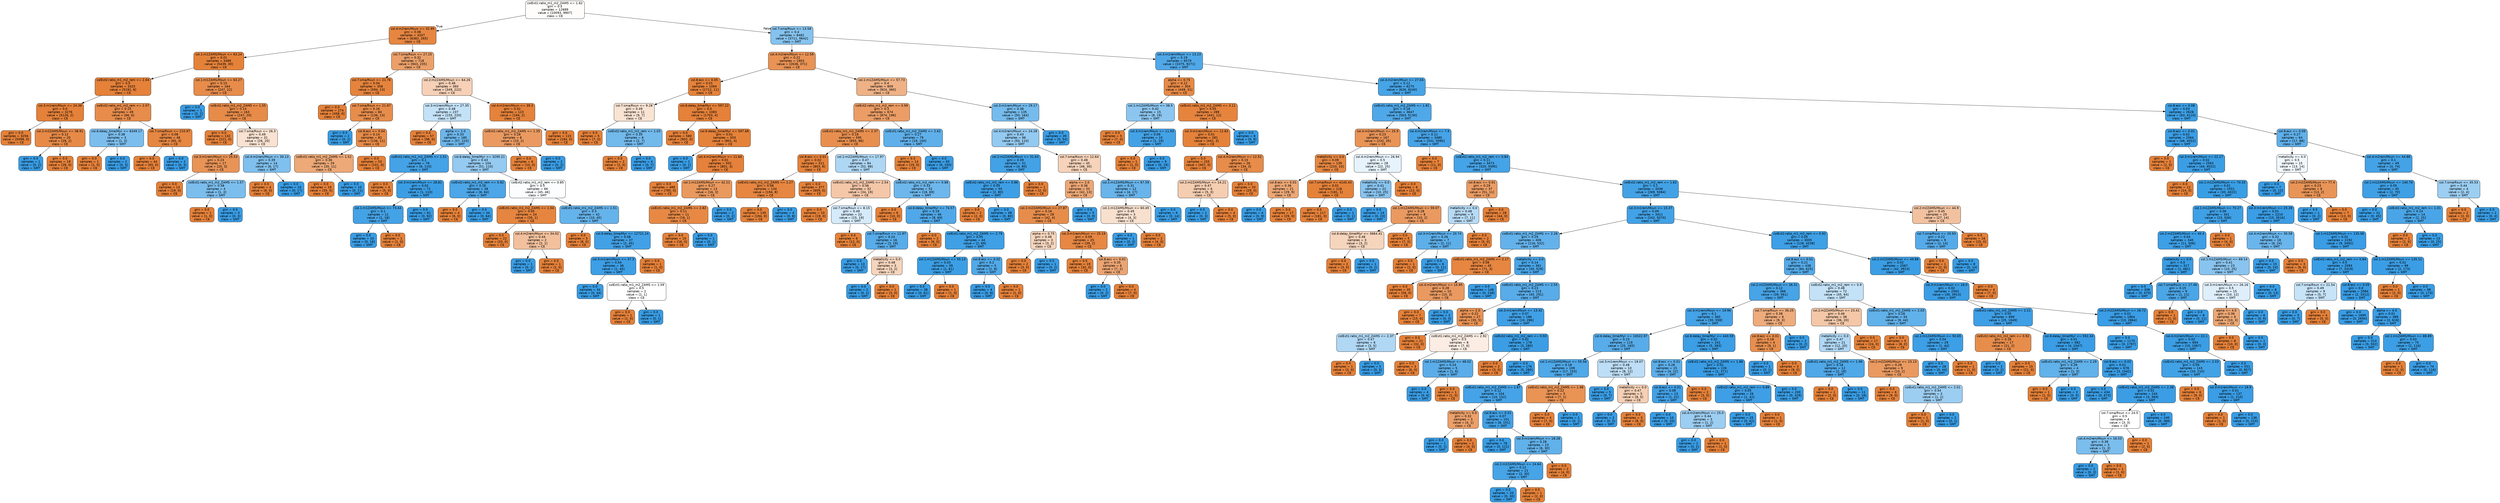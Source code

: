 digraph Tree {
node [shape=box, style="filled, rounded", color="black", fontname="helvetica"] ;
edge [fontname="helvetica"] ;
0 [label="colExt1:ratio_m1_m2_ZAMS <= 1.62\ngini = 0.5\nsamples = 12689\nvalue = [10093, 9907]\nclass = CE", fillcolor="#fffdfb"] ;
1 [label="col.4:m2rem/Msun <= 32.95\ngini = 0.08\nsamples = 4207\nvalue = [6382, 265]\nclass = CE", fillcolor="#e68641"] ;
0 -> 1 [labeldistance=2.5, labelangle=45, headlabel="True"] ;
2 [label="col.1:m1ZAMS/Msun <= 63.24\ngini = 0.01\nsamples = 3489\nvalue = [5439, 30]\nclass = CE", fillcolor="#e5823a"] ;
1 -> 2 ;
3 [label="colExt2:ratio_m1_m2_rem <= 2.04\ngini = 0.0\nsamples = 3325\nvalue = [5192, 8]\nclass = CE", fillcolor="#e58139"] ;
2 -> 3 ;
4 [label="col.3:m1rem/Msun <= 24.36\ngini = 0.0\nsamples = 3276\nvalue = [5126, 2]\nclass = CE", fillcolor="#e58139"] ;
3 -> 4 ;
5 [label="gini = 0.0\nsamples = 3256\nvalue = [5098, 0]\nclass = CE", fillcolor="#e58139"] ;
4 -> 5 ;
6 [label="col.2:m2ZAMS/Msun <= 38.91\ngini = 0.12\nsamples = 20\nvalue = [28, 2]\nclass = CE", fillcolor="#e78a47"] ;
4 -> 6 ;
7 [label="gini = 0.0\nsamples = 1\nvalue = [0, 2]\nclass = SMT", fillcolor="#399de5"] ;
6 -> 7 ;
8 [label="gini = 0.0\nsamples = 19\nvalue = [28, 0]\nclass = CE", fillcolor="#e58139"] ;
6 -> 8 ;
9 [label="colExt2:ratio_m1_m2_rem <= 2.07\ngini = 0.15\nsamples = 49\nvalue = [66, 6]\nclass = CE", fillcolor="#e78c4b"] ;
3 -> 9 ;
10 [label="col.6:delay_time/Myr <= 6349.17\ngini = 0.38\nsamples = 3\nvalue = [1, 3]\nclass = SMT", fillcolor="#7bbeee"] ;
9 -> 10 ;
11 [label="gini = 0.0\nsamples = 1\nvalue = [1, 0]\nclass = CE", fillcolor="#e58139"] ;
10 -> 11 ;
12 [label="gini = 0.0\nsamples = 2\nvalue = [0, 3]\nclass = SMT", fillcolor="#399de5"] ;
10 -> 12 ;
13 [label="col.7:sma/Rsun <= 210.97\ngini = 0.08\nsamples = 46\nvalue = [65, 3]\nclass = CE", fillcolor="#e68742"] ;
9 -> 13 ;
14 [label="gini = 0.0\nsamples = 44\nvalue = [65, 0]\nclass = CE", fillcolor="#e58139"] ;
13 -> 14 ;
15 [label="gini = 0.0\nsamples = 2\nvalue = [0, 3]\nclass = SMT", fillcolor="#399de5"] ;
13 -> 15 ;
16 [label="col.1:m1ZAMS/Msun <= 63.27\ngini = 0.15\nsamples = 164\nvalue = [247, 22]\nclass = CE", fillcolor="#e78c4b"] ;
2 -> 16 ;
17 [label="gini = 0.0\nsamples = 1\nvalue = [0, 2]\nclass = SMT", fillcolor="#399de5"] ;
16 -> 17 ;
18 [label="colExt1:ratio_m1_m2_ZAMS <= 1.55\ngini = 0.14\nsamples = 163\nvalue = [247, 20]\nclass = CE", fillcolor="#e78b49"] ;
16 -> 18 ;
19 [label="gini = 0.0\nsamples = 132\nvalue = [221, 0]\nclass = CE", fillcolor="#e58139"] ;
18 -> 19 ;
20 [label="col.7:sma/Rsun <= 26.3\ngini = 0.49\nsamples = 31\nvalue = [26, 20]\nclass = CE", fillcolor="#f9e2d1"] ;
18 -> 20 ;
21 [label="col.3:m1rem/Msun <= 25.53\ngini = 0.23\nsamples = 17\nvalue = [20, 3]\nclass = CE", fillcolor="#e99457"] ;
20 -> 21 ;
22 [label="gini = 0.0\nsamples = 13\nvalue = [19, 0]\nclass = CE", fillcolor="#e58139"] ;
21 -> 22 ;
23 [label="colExt1:ratio_m1_m2_ZAMS <= 1.57\ngini = 0.38\nsamples = 4\nvalue = [1, 3]\nclass = SMT", fillcolor="#7bbeee"] ;
21 -> 23 ;
24 [label="gini = 0.0\nsamples = 1\nvalue = [1, 0]\nclass = CE", fillcolor="#e58139"] ;
23 -> 24 ;
25 [label="gini = 0.0\nsamples = 3\nvalue = [0, 3]\nclass = SMT", fillcolor="#399de5"] ;
23 -> 25 ;
26 [label="col.4:m2rem/Msun <= 30.13\ngini = 0.39\nsamples = 14\nvalue = [6, 17]\nclass = SMT", fillcolor="#7fc0ee"] ;
20 -> 26 ;
27 [label="gini = 0.0\nsamples = 4\nvalue = [6, 0]\nclass = CE", fillcolor="#e58139"] ;
26 -> 27 ;
28 [label="gini = 0.0\nsamples = 10\nvalue = [0, 17]\nclass = SMT", fillcolor="#399de5"] ;
26 -> 28 ;
29 [label="col.7:sma/Rsun <= 27.25\ngini = 0.32\nsamples = 718\nvalue = [943, 235]\nclass = CE", fillcolor="#eba06a"] ;
1 -> 29 ;
30 [label="col.7:sma/Rsun <= 21.76\ngini = 0.04\nsamples = 358\nvalue = [594, 13]\nclass = CE", fillcolor="#e6843d"] ;
29 -> 30 ;
31 [label="gini = 0.0\nsamples = 274\nvalue = [458, 0]\nclass = CE", fillcolor="#e58139"] ;
30 -> 31 ;
32 [label="col.7:sma/Rsun <= 21.87\ngini = 0.16\nsamples = 84\nvalue = [136, 13]\nclass = CE", fillcolor="#e78d4c"] ;
30 -> 32 ;
33 [label="gini = 0.0\nsamples = 2\nvalue = [0, 2]\nclass = SMT", fillcolor="#399de5"] ;
32 -> 33 ;
34 [label="col.8:ecc <= 0.04\ngini = 0.14\nsamples = 82\nvalue = [136, 11]\nclass = CE", fillcolor="#e78b49"] ;
32 -> 34 ;
35 [label="colExt1:ratio_m1_m2_ZAMS <= 1.52\ngini = 0.36\nsamples = 29\nvalue = [35, 11]\nclass = CE", fillcolor="#eda977"] ;
34 -> 35 ;
36 [label="gini = 0.0\nsamples = 19\nvalue = [35, 0]\nclass = CE", fillcolor="#e58139"] ;
35 -> 36 ;
37 [label="gini = 0.0\nsamples = 10\nvalue = [0, 11]\nclass = SMT", fillcolor="#399de5"] ;
35 -> 37 ;
38 [label="gini = 0.0\nsamples = 53\nvalue = [101, 0]\nclass = CE", fillcolor="#e58139"] ;
34 -> 38 ;
39 [label="col.2:m2ZAMS/Msun <= 64.26\ngini = 0.48\nsamples = 360\nvalue = [349, 222]\nclass = CE", fillcolor="#f6d1b7"] ;
29 -> 39 ;
40 [label="col.3:m1rem/Msun <= 27.35\ngini = 0.48\nsamples = 237\nvalue = [155, 220]\nclass = SMT", fillcolor="#c4e2f7"] ;
39 -> 40 ;
41 [label="gini = 0.0\nsamples = 57\nvalue = [98, 0]\nclass = CE", fillcolor="#e58139"] ;
40 -> 41 ;
42 [label="alpha <= 2.0\ngini = 0.33\nsamples = 180\nvalue = [57, 220]\nclass = SMT", fillcolor="#6cb6ec"] ;
40 -> 42 ;
43 [label="colExt1:ratio_m1_m2_ZAMS <= 1.51\ngini = 0.1\nsamples = 76\nvalue = [6, 110]\nclass = SMT", fillcolor="#44a2e6"] ;
42 -> 43 ;
44 [label="gini = 0.0\nsamples = 4\nvalue = [5, 0]\nclass = CE", fillcolor="#e58139"] ;
43 -> 44 ;
45 [label="col.3:m1rem/Msun <= 28.81\ngini = 0.02\nsamples = 72\nvalue = [1, 110]\nclass = SMT", fillcolor="#3b9ee5"] ;
43 -> 45 ;
46 [label="col.1:m1ZAMS/Msun <= 73.44\ngini = 0.1\nsamples = 11\nvalue = [1, 18]\nclass = SMT", fillcolor="#44a2e6"] ;
45 -> 46 ;
47 [label="gini = 0.0\nsamples = 10\nvalue = [0, 18]\nclass = SMT", fillcolor="#399de5"] ;
46 -> 47 ;
48 [label="gini = 0.0\nsamples = 1\nvalue = [1, 0]\nclass = CE", fillcolor="#e58139"] ;
46 -> 48 ;
49 [label="gini = 0.0\nsamples = 61\nvalue = [0, 92]\nclass = SMT", fillcolor="#399de5"] ;
45 -> 49 ;
50 [label="col.6:delay_time/Myr <= 3295.21\ngini = 0.43\nsamples = 104\nvalue = [51, 110]\nclass = SMT", fillcolor="#95caf1"] ;
42 -> 50 ;
51 [label="colExt2:ratio_m1_m2_rem <= 0.82\ngini = 0.16\nsamples = 38\nvalue = [6, 64]\nclass = SMT", fillcolor="#4ca6e7"] ;
50 -> 51 ;
52 [label="gini = 0.0\nsamples = 4\nvalue = [6, 0]\nclass = CE", fillcolor="#e58139"] ;
51 -> 52 ;
53 [label="gini = 0.0\nsamples = 34\nvalue = [0, 64]\nclass = SMT", fillcolor="#399de5"] ;
51 -> 53 ;
54 [label="colExt2:ratio_m1_m2_rem <= 0.85\ngini = 0.5\nsamples = 66\nvalue = [45, 46]\nclass = SMT", fillcolor="#fbfdfe"] ;
50 -> 54 ;
55 [label="colExt1:ratio_m1_m2_ZAMS <= 1.54\ngini = 0.05\nsamples = 24\nvalue = [35, 1]\nclass = CE", fillcolor="#e6853f"] ;
54 -> 55 ;
56 [label="gini = 0.0\nsamples = 22\nvalue = [33, 0]\nclass = CE", fillcolor="#e58139"] ;
55 -> 56 ;
57 [label="col.4:m2rem/Msun <= 34.02\ngini = 0.44\nsamples = 2\nvalue = [2, 1]\nclass = CE", fillcolor="#f2c09c"] ;
55 -> 57 ;
58 [label="gini = 0.0\nsamples = 1\nvalue = [0, 1]\nclass = SMT", fillcolor="#399de5"] ;
57 -> 58 ;
59 [label="gini = 0.0\nsamples = 1\nvalue = [2, 0]\nclass = CE", fillcolor="#e58139"] ;
57 -> 59 ;
60 [label="colExt1:ratio_m1_m2_ZAMS <= 1.51\ngini = 0.3\nsamples = 42\nvalue = [10, 45]\nclass = SMT", fillcolor="#65b3eb"] ;
54 -> 60 ;
61 [label="gini = 0.0\nsamples = 5\nvalue = [8, 0]\nclass = CE", fillcolor="#e58139"] ;
60 -> 61 ;
62 [label="col.6:delay_time/Myr <= 12721.24\ngini = 0.08\nsamples = 37\nvalue = [2, 45]\nclass = SMT", fillcolor="#42a1e6"] ;
60 -> 62 ;
63 [label="col.3:m1rem/Msun <= 37.3\ngini = 0.04\nsamples = 36\nvalue = [1, 45]\nclass = SMT", fillcolor="#3d9fe6"] ;
62 -> 63 ;
64 [label="gini = 0.0\nsamples = 34\nvalue = [0, 44]\nclass = SMT", fillcolor="#399de5"] ;
63 -> 64 ;
65 [label="colExt1:ratio_m1_m2_ZAMS <= 1.59\ngini = 0.5\nsamples = 2\nvalue = [1, 1]\nclass = CE", fillcolor="#ffffff"] ;
63 -> 65 ;
66 [label="gini = 0.0\nsamples = 1\nvalue = [1, 0]\nclass = CE", fillcolor="#e58139"] ;
65 -> 66 ;
67 [label="gini = 0.0\nsamples = 1\nvalue = [0, 1]\nclass = SMT", fillcolor="#399de5"] ;
65 -> 67 ;
68 [label="gini = 0.0\nsamples = 1\nvalue = [1, 0]\nclass = CE", fillcolor="#e58139"] ;
62 -> 68 ;
69 [label="col.4:m2rem/Msun <= 39.3\ngini = 0.02\nsamples = 123\nvalue = [194, 2]\nclass = CE", fillcolor="#e5823b"] ;
39 -> 69 ;
70 [label="colExt1:ratio_m1_m2_ZAMS <= 1.35\ngini = 0.28\nsamples = 8\nvalue = [10, 2]\nclass = CE", fillcolor="#ea9a61"] ;
69 -> 70 ;
71 [label="gini = 0.0\nsamples = 6\nvalue = [10, 0]\nclass = CE", fillcolor="#e58139"] ;
70 -> 71 ;
72 [label="gini = 0.0\nsamples = 2\nvalue = [0, 2]\nclass = SMT", fillcolor="#399de5"] ;
70 -> 72 ;
73 [label="gini = 0.0\nsamples = 115\nvalue = [184, 0]\nclass = CE", fillcolor="#e58139"] ;
69 -> 73 ;
74 [label="col.7:sma/Rsun <= 13.58\ngini = 0.4\nsamples = 8482\nvalue = [3711, 9642]\nclass = SMT", fillcolor="#85c3ef"] ;
0 -> 74 [labeldistance=2.5, labelangle=-45, headlabel="False"] ;
75 [label="col.4:m2rem/Msun <= 12.59\ngini = 0.22\nsamples = 1903\nvalue = [2636, 371]\nclass = CE", fillcolor="#e99355"] ;
74 -> 75 ;
76 [label="col.8:ecc <= 0.05\ngini = 0.01\nsamples = 1094\nvalue = [1712, 11]\nclass = CE", fillcolor="#e5823a"] ;
75 -> 76 ;
77 [label="col.7:sma/Rsun <= 9.28\ngini = 0.49\nsamples = 11\nvalue = [9, 7]\nclass = CE", fillcolor="#f9e3d3"] ;
76 -> 77 ;
78 [label="gini = 0.0\nsamples = 5\nvalue = [7, 0]\nclass = CE", fillcolor="#e58139"] ;
77 -> 78 ;
79 [label="colExt2:ratio_m1_m2_rem <= 1.03\ngini = 0.35\nsamples = 6\nvalue = [2, 7]\nclass = SMT", fillcolor="#72b9ec"] ;
77 -> 79 ;
80 [label="gini = 0.0\nsamples = 2\nvalue = [2, 0]\nclass = CE", fillcolor="#e58139"] ;
79 -> 80 ;
81 [label="gini = 0.0\nsamples = 4\nvalue = [0, 7]\nclass = SMT", fillcolor="#399de5"] ;
79 -> 81 ;
82 [label="col.6:delay_time/Myr <= 597.22\ngini = 0.0\nsamples = 1083\nvalue = [1703, 4]\nclass = CE", fillcolor="#e58139"] ;
76 -> 82 ;
83 [label="gini = 0.0\nsamples = 580\nvalue = [902, 0]\nclass = CE", fillcolor="#e58139"] ;
82 -> 83 ;
84 [label="col.6:delay_time/Myr <= 597.68\ngini = 0.01\nsamples = 503\nvalue = [801, 4]\nclass = CE", fillcolor="#e5823a"] ;
82 -> 84 ;
85 [label="gini = 0.0\nsamples = 1\nvalue = [0, 1]\nclass = SMT", fillcolor="#399de5"] ;
84 -> 85 ;
86 [label="col.4:m2rem/Msun <= 11.64\ngini = 0.01\nsamples = 502\nvalue = [801, 3]\nclass = CE", fillcolor="#e5813a"] ;
84 -> 86 ;
87 [label="gini = 0.0\nsamples = 489\nvalue = [785, 0]\nclass = CE", fillcolor="#e58139"] ;
86 -> 87 ;
88 [label="col.1:m1ZAMS/Msun <= 42.21\ngini = 0.27\nsamples = 13\nvalue = [16, 3]\nclass = CE", fillcolor="#ea995e"] ;
86 -> 88 ;
89 [label="colExt1:ratio_m1_m2_ZAMS <= 2.82\ngini = 0.11\nsamples = 11\nvalue = [16, 1]\nclass = CE", fillcolor="#e78945"] ;
88 -> 89 ;
90 [label="gini = 0.0\nsamples = 10\nvalue = [16, 0]\nclass = CE", fillcolor="#e58139"] ;
89 -> 90 ;
91 [label="gini = 0.0\nsamples = 1\nvalue = [0, 1]\nclass = SMT", fillcolor="#399de5"] ;
89 -> 91 ;
92 [label="gini = 0.0\nsamples = 2\nvalue = [0, 2]\nclass = SMT", fillcolor="#399de5"] ;
88 -> 92 ;
93 [label="col.1:m1ZAMS/Msun <= 57.73\ngini = 0.4\nsamples = 809\nvalue = [924, 360]\nclass = CE", fillcolor="#efb286"] ;
75 -> 93 ;
94 [label="colExt2:ratio_m1_m2_rem <= 0.99\ngini = 0.3\nsamples = 674\nvalue = [874, 196]\nclass = CE", fillcolor="#eb9d65"] ;
93 -> 94 ;
95 [label="colExt1:ratio_m1_m2_ZAMS <= 2.37\ngini = 0.18\nsamples = 595\nvalue = [855, 96]\nclass = CE", fillcolor="#e88f4f"] ;
94 -> 95 ;
96 [label="col.8:ecc <= 0.01\ngini = 0.02\nsamples = 511\nvalue = [803, 8]\nclass = CE", fillcolor="#e5823b"] ;
95 -> 96 ;
97 [label="colExt1:ratio_m1_m2_ZAMS <= 2.27\ngini = 0.08\nsamples = 134\nvalue = [194, 8]\nclass = CE", fillcolor="#e68641"] ;
96 -> 97 ;
98 [label="gini = 0.0\nsamples = 130\nvalue = [194, 0]\nclass = CE", fillcolor="#e58139"] ;
97 -> 98 ;
99 [label="gini = 0.0\nsamples = 4\nvalue = [0, 8]\nclass = SMT", fillcolor="#399de5"] ;
97 -> 99 ;
100 [label="gini = 0.0\nsamples = 377\nvalue = [609, 0]\nclass = CE", fillcolor="#e58139"] ;
96 -> 100 ;
101 [label="col.2:m2ZAMS/Msun <= 17.97\ngini = 0.47\nsamples = 84\nvalue = [52, 88]\nclass = SMT", fillcolor="#aed7f4"] ;
95 -> 101 ;
102 [label="colExt1:ratio_m1_m2_ZAMS <= 2.54\ngini = 0.46\nsamples = 32\nvalue = [34, 19]\nclass = CE", fillcolor="#f4c7a8"] ;
101 -> 102 ;
103 [label="gini = 0.0\nsamples = 10\nvalue = [19, 0]\nclass = CE", fillcolor="#e58139"] ;
102 -> 103 ;
104 [label="col.7:sma/Rsun <= 8.15\ngini = 0.49\nsamples = 22\nvalue = [15, 19]\nclass = SMT", fillcolor="#d5eafa"] ;
102 -> 104 ;
105 [label="gini = 0.0\nsamples = 6\nvalue = [12, 0]\nclass = CE", fillcolor="#e58139"] ;
104 -> 105 ;
106 [label="col.7:sma/Rsun <= 11.97\ngini = 0.24\nsamples = 16\nvalue = [3, 19]\nclass = SMT", fillcolor="#58ace9"] ;
104 -> 106 ;
107 [label="gini = 0.0\nsamples = 13\nvalue = [0, 17]\nclass = SMT", fillcolor="#399de5"] ;
106 -> 107 ;
108 [label="metallicity <= 0.0\ngini = 0.48\nsamples = 3\nvalue = [3, 2]\nclass = CE", fillcolor="#f6d5bd"] ;
106 -> 108 ;
109 [label="gini = 0.0\nsamples = 2\nvalue = [0, 2]\nclass = SMT", fillcolor="#399de5"] ;
108 -> 109 ;
110 [label="gini = 0.0\nsamples = 1\nvalue = [3, 0]\nclass = CE", fillcolor="#e58139"] ;
108 -> 110 ;
111 [label="colExt2:ratio_m1_m2_rem <= 0.88\ngini = 0.33\nsamples = 52\nvalue = [18, 69]\nclass = SMT", fillcolor="#6db7ec"] ;
101 -> 111 ;
112 [label="gini = 0.0\nsamples = 6\nvalue = [10, 0]\nclass = CE", fillcolor="#e58139"] ;
111 -> 112 ;
113 [label="col.6:delay_time/Myr <= 74.57\ngini = 0.19\nsamples = 46\nvalue = [8, 69]\nclass = SMT", fillcolor="#50a8e8"] ;
111 -> 113 ;
114 [label="gini = 0.0\nsamples = 2\nvalue = [6, 0]\nclass = CE", fillcolor="#e58139"] ;
113 -> 114 ;
115 [label="colExt1:ratio_m1_m2_ZAMS <= 2.79\ngini = 0.05\nsamples = 44\nvalue = [2, 69]\nclass = SMT", fillcolor="#3fa0e6"] ;
113 -> 115 ;
116 [label="col.1:m1ZAMS/Msun <= 55.13\ngini = 0.03\nsamples = 39\nvalue = [1, 61]\nclass = SMT", fillcolor="#3c9fe5"] ;
115 -> 116 ;
117 [label="gini = 0.0\nsamples = 38\nvalue = [0, 61]\nclass = SMT", fillcolor="#399de5"] ;
116 -> 117 ;
118 [label="gini = 0.0\nsamples = 1\nvalue = [1, 0]\nclass = CE", fillcolor="#e58139"] ;
116 -> 118 ;
119 [label="col.8:ecc <= 0.02\ngini = 0.2\nsamples = 5\nvalue = [1, 8]\nclass = SMT", fillcolor="#52a9e8"] ;
115 -> 119 ;
120 [label="gini = 0.0\nsamples = 4\nvalue = [0, 8]\nclass = SMT", fillcolor="#399de5"] ;
119 -> 120 ;
121 [label="gini = 0.0\nsamples = 1\nvalue = [1, 0]\nclass = CE", fillcolor="#e58139"] ;
119 -> 121 ;
122 [label="colExt1:ratio_m1_m2_ZAMS <= 2.62\ngini = 0.27\nsamples = 79\nvalue = [19, 100]\nclass = SMT", fillcolor="#5fb0ea"] ;
94 -> 122 ;
123 [label="gini = 0.0\nsamples = 14\nvalue = [19, 0]\nclass = CE", fillcolor="#e58139"] ;
122 -> 123 ;
124 [label="gini = 0.0\nsamples = 65\nvalue = [0, 100]\nclass = SMT", fillcolor="#399de5"] ;
122 -> 124 ;
125 [label="col.3:m1rem/Msun <= 29.17\ngini = 0.36\nsamples = 135\nvalue = [50, 164]\nclass = SMT", fillcolor="#75bbed"] ;
93 -> 125 ;
126 [label="col.4:m2rem/Msun <= 24.28\ngini = 0.43\nsamples = 96\nvalue = [50, 110]\nclass = SMT", fillcolor="#93caf1"] ;
125 -> 126 ;
127 [label="col.2:m2ZAMS/Msun <= 31.63\ngini = 0.09\nsamples = 51\nvalue = [4, 80]\nclass = SMT", fillcolor="#43a2e6"] ;
126 -> 127 ;
128 [label="colExt2:ratio_m1_m2_rem <= 0.86\ngini = 0.05\nsamples = 50\nvalue = [2, 80]\nclass = SMT", fillcolor="#3e9fe6"] ;
127 -> 128 ;
129 [label="gini = 0.0\nsamples = 2\nvalue = [2, 0]\nclass = CE", fillcolor="#e58139"] ;
128 -> 129 ;
130 [label="gini = 0.0\nsamples = 48\nvalue = [0, 80]\nclass = SMT", fillcolor="#399de5"] ;
128 -> 130 ;
131 [label="gini = 0.0\nsamples = 1\nvalue = [2, 0]\nclass = CE", fillcolor="#e58139"] ;
127 -> 131 ;
132 [label="col.7:sma/Rsun <= 12.64\ngini = 0.48\nsamples = 45\nvalue = [46, 30]\nclass = CE", fillcolor="#f6d3ba"] ;
126 -> 132 ;
133 [label="alpha <= 2.0\ngini = 0.36\nsamples = 33\nvalue = [42, 13]\nclass = CE", fillcolor="#eda876"] ;
132 -> 133 ;
134 [label="col.2:m2ZAMS/Msun <= 27.87\ngini = 0.16\nsamples = 28\nvalue = [42, 4]\nclass = CE", fillcolor="#e78d4c"] ;
133 -> 134 ;
135 [label="alpha <= 0.75\ngini = 0.48\nsamples = 3\nvalue = [3, 2]\nclass = CE", fillcolor="#f6d5bd"] ;
134 -> 135 ;
136 [label="gini = 0.0\nsamples = 2\nvalue = [3, 0]\nclass = CE", fillcolor="#e58139"] ;
135 -> 136 ;
137 [label="gini = 0.0\nsamples = 1\nvalue = [0, 2]\nclass = SMT", fillcolor="#399de5"] ;
135 -> 137 ;
138 [label="col.3:m1rem/Msun <= 25.19\ngini = 0.09\nsamples = 25\nvalue = [39, 2]\nclass = CE", fillcolor="#e68743"] ;
134 -> 138 ;
139 [label="gini = 0.0\nsamples = 19\nvalue = [32, 0]\nclass = CE", fillcolor="#e58139"] ;
138 -> 139 ;
140 [label="col.8:ecc <= 0.01\ngini = 0.35\nsamples = 6\nvalue = [7, 2]\nclass = CE", fillcolor="#eca572"] ;
138 -> 140 ;
141 [label="gini = 0.0\nsamples = 2\nvalue = [0, 2]\nclass = SMT", fillcolor="#399de5"] ;
140 -> 141 ;
142 [label="gini = 0.0\nsamples = 4\nvalue = [7, 0]\nclass = CE", fillcolor="#e58139"] ;
140 -> 142 ;
143 [label="gini = 0.0\nsamples = 5\nvalue = [0, 9]\nclass = SMT", fillcolor="#399de5"] ;
133 -> 143 ;
144 [label="col.1:m1ZAMS/Msun <= 67.59\ngini = 0.31\nsamples = 12\nvalue = [4, 17]\nclass = SMT", fillcolor="#68b4eb"] ;
132 -> 144 ;
145 [label="col.1:m1ZAMS/Msun <= 60.45\ngini = 0.49\nsamples = 3\nvalue = [4, 3]\nclass = CE", fillcolor="#f8e0ce"] ;
144 -> 145 ;
146 [label="gini = 0.0\nsamples = 1\nvalue = [0, 3]\nclass = SMT", fillcolor="#399de5"] ;
145 -> 146 ;
147 [label="gini = 0.0\nsamples = 2\nvalue = [4, 0]\nclass = CE", fillcolor="#e58139"] ;
145 -> 147 ;
148 [label="gini = 0.0\nsamples = 9\nvalue = [0, 14]\nclass = SMT", fillcolor="#399de5"] ;
144 -> 148 ;
149 [label="gini = 0.0\nsamples = 39\nvalue = [0, 54]\nclass = SMT", fillcolor="#399de5"] ;
125 -> 149 ;
150 [label="col.3:m1rem/Msun <= 13.23\ngini = 0.19\nsamples = 6579\nvalue = [1075, 9271]\nclass = SMT", fillcolor="#50a8e8"] ;
74 -> 150 ;
151 [label="alpha <= 0.75\ngini = 0.12\nsamples = 304\nvalue = [449, 31]\nclass = CE", fillcolor="#e78a47"] ;
150 -> 151 ;
152 [label="col.1:m1ZAMS/Msun <= 38.5\ngini = 0.42\nsamples = 15\nvalue = [8, 19]\nclass = SMT", fillcolor="#8cc6f0"] ;
151 -> 152 ;
153 [label="gini = 0.0\nsamples = 5\nvalue = [7, 0]\nclass = CE", fillcolor="#e58139"] ;
152 -> 153 ;
154 [label="col.3:m1rem/Msun <= 11.03\ngini = 0.09\nsamples = 10\nvalue = [1, 19]\nclass = SMT", fillcolor="#43a2e6"] ;
152 -> 154 ;
155 [label="gini = 0.0\nsamples = 1\nvalue = [1, 0]\nclass = CE", fillcolor="#e58139"] ;
154 -> 155 ;
156 [label="gini = 0.0\nsamples = 9\nvalue = [0, 19]\nclass = SMT", fillcolor="#399de5"] ;
154 -> 156 ;
157 [label="colExt1:ratio_m1_m2_ZAMS <= 3.11\ngini = 0.05\nsamples = 289\nvalue = [441, 12]\nclass = CE", fillcolor="#e6843e"] ;
151 -> 157 ;
158 [label="col.3:m1rem/Msun <= 12.83\ngini = 0.01\nsamples = 281\nvalue = [441, 3]\nclass = CE", fillcolor="#e5823a"] ;
157 -> 158 ;
159 [label="gini = 0.0\nsamples = 255\nvalue = [407, 0]\nclass = CE", fillcolor="#e58139"] ;
158 -> 159 ;
160 [label="col.4:m2rem/Msun <= 12.52\ngini = 0.15\nsamples = 26\nvalue = [34, 3]\nclass = CE", fillcolor="#e78c4a"] ;
158 -> 160 ;
161 [label="col.2:m2ZAMS/Msun <= 14.21\ngini = 0.47\nsamples = 6\nvalue = [5, 3]\nclass = CE", fillcolor="#f5cdb0"] ;
160 -> 161 ;
162 [label="gini = 0.0\nsamples = 2\nvalue = [0, 3]\nclass = SMT", fillcolor="#399de5"] ;
161 -> 162 ;
163 [label="gini = 0.0\nsamples = 4\nvalue = [5, 0]\nclass = CE", fillcolor="#e58139"] ;
161 -> 163 ;
164 [label="gini = 0.0\nsamples = 20\nvalue = [29, 0]\nclass = CE", fillcolor="#e58139"] ;
160 -> 164 ;
165 [label="gini = 0.0\nsamples = 8\nvalue = [0, 9]\nclass = SMT", fillcolor="#399de5"] ;
157 -> 165 ;
166 [label="col.4:m2rem/Msun <= 27.04\ngini = 0.12\nsamples = 6275\nvalue = [626, 9240]\nclass = SMT", fillcolor="#46a4e7"] ;
150 -> 166 ;
167 [label="colExt1:ratio_m1_m2_ZAMS <= 1.81\ngini = 0.18\nsamples = 3647\nvalue = [563, 5130]\nclass = SMT", fillcolor="#4fa8e8"] ;
166 -> 167 ;
168 [label="col.4:m2rem/Msun <= 25.9\ngini = 0.23\nsamples = 167\nvalue = [232, 35]\nclass = CE", fillcolor="#e99457"] ;
167 -> 168 ;
169 [label="metallicity <= 0.0\ngini = 0.09\nsamples = 139\nvalue = [210, 10]\nclass = CE", fillcolor="#e68742"] ;
168 -> 169 ;
170 [label="col.8:ecc <= 0.01\ngini = 0.36\nsamples = 21\nvalue = [29, 9]\nclass = CE", fillcolor="#eda876"] ;
169 -> 170 ;
171 [label="gini = 0.0\nsamples = 4\nvalue = [0, 9]\nclass = SMT", fillcolor="#399de5"] ;
170 -> 171 ;
172 [label="gini = 0.0\nsamples = 17\nvalue = [29, 0]\nclass = CE", fillcolor="#e58139"] ;
170 -> 172 ;
173 [label="col.7:sma/Rsun <= 4145.43\ngini = 0.01\nsamples = 118\nvalue = [181, 1]\nclass = CE", fillcolor="#e5823a"] ;
169 -> 173 ;
174 [label="gini = 0.0\nsamples = 117\nvalue = [181, 0]\nclass = CE", fillcolor="#e58139"] ;
173 -> 174 ;
175 [label="gini = 0.0\nsamples = 1\nvalue = [0, 1]\nclass = SMT", fillcolor="#399de5"] ;
173 -> 175 ;
176 [label="col.4:m2rem/Msun <= 26.94\ngini = 0.5\nsamples = 28\nvalue = [22, 25]\nclass = SMT", fillcolor="#e7f3fc"] ;
168 -> 176 ;
177 [label="metallicity <= 0.0\ngini = 0.41\nsamples = 22\nvalue = [10, 25]\nclass = SMT", fillcolor="#88c4ef"] ;
176 -> 177 ;
178 [label="gini = 0.0\nsamples = 14\nvalue = [0, 23]\nclass = SMT", fillcolor="#399de5"] ;
177 -> 178 ;
179 [label="col.1:m1ZAMS/Msun <= 59.07\ngini = 0.28\nsamples = 8\nvalue = [10, 2]\nclass = CE", fillcolor="#ea9a61"] ;
177 -> 179 ;
180 [label="col.6:delay_time/Myr <= 3664.41\ngini = 0.48\nsamples = 3\nvalue = [3, 2]\nclass = CE", fillcolor="#f6d5bd"] ;
179 -> 180 ;
181 [label="gini = 0.0\nsamples = 2\nvalue = [3, 0]\nclass = CE", fillcolor="#e58139"] ;
180 -> 181 ;
182 [label="gini = 0.0\nsamples = 1\nvalue = [0, 2]\nclass = SMT", fillcolor="#399de5"] ;
180 -> 182 ;
183 [label="gini = 0.0\nsamples = 5\nvalue = [7, 0]\nclass = CE", fillcolor="#e58139"] ;
179 -> 183 ;
184 [label="gini = 0.0\nsamples = 6\nvalue = [12, 0]\nclass = CE", fillcolor="#e58139"] ;
176 -> 184 ;
185 [label="col.4:m2rem/Msun <= 7.9\ngini = 0.11\nsamples = 3480\nvalue = [331, 5095]\nclass = SMT", fillcolor="#46a3e7"] ;
167 -> 185 ;
186 [label="gini = 0.0\nsamples = 7\nvalue = [11, 0]\nclass = CE", fillcolor="#e58139"] ;
185 -> 186 ;
187 [label="colExt2:ratio_m1_m2_rem <= 0.84\ngini = 0.11\nsamples = 3473\nvalue = [320, 5095]\nclass = SMT", fillcolor="#45a3e7"] ;
185 -> 187 ;
188 [label="col.8:ecc <= 0.01\ngini = 0.29\nsamples = 37\nvalue = [51, 11]\nclass = CE", fillcolor="#eb9c64"] ;
187 -> 188 ;
189 [label="metallicity <= 0.0\ngini = 0.48\nsamples = 9\nvalue = [7, 11]\nclass = SMT", fillcolor="#b7dbf6"] ;
188 -> 189 ;
190 [label="col.3:m1rem/Msun <= 20.74\ngini = 0.26\nsamples = 7\nvalue = [2, 11]\nclass = SMT", fillcolor="#5dafea"] ;
189 -> 190 ;
191 [label="gini = 0.0\nsamples = 1\nvalue = [2, 0]\nclass = CE", fillcolor="#e58139"] ;
190 -> 191 ;
192 [label="gini = 0.0\nsamples = 6\nvalue = [0, 11]\nclass = SMT", fillcolor="#399de5"] ;
190 -> 192 ;
193 [label="gini = 0.0\nsamples = 2\nvalue = [5, 0]\nclass = CE", fillcolor="#e58139"] ;
189 -> 193 ;
194 [label="gini = 0.0\nsamples = 28\nvalue = [44, 0]\nclass = CE", fillcolor="#e58139"] ;
188 -> 194 ;
195 [label="colExt2:ratio_m1_m2_rem <= 1.62\ngini = 0.1\nsamples = 3436\nvalue = [269, 5084]\nclass = SMT", fillcolor="#43a2e6"] ;
187 -> 195 ;
196 [label="col.3:m1rem/Msun <= 15.37\ngini = 0.09\nsamples = 3411\nvalue = [242, 5070]\nclass = SMT", fillcolor="#42a2e6"] ;
195 -> 196 ;
197 [label="colExt1:ratio_m1_m2_ZAMS <= 2.28\ngini = 0.29\nsamples = 406\nvalue = [116, 532]\nclass = SMT", fillcolor="#64b2eb"] ;
196 -> 197 ;
198 [label="colExt1:ratio_m1_m2_ZAMS <= 2.17\ngini = 0.08\nsamples = 45\nvalue = [71, 3]\nclass = CE", fillcolor="#e68641"] ;
197 -> 198 ;
199 [label="gini = 0.0\nsamples = 35\nvalue = [56, 0]\nclass = CE", fillcolor="#e58139"] ;
198 -> 199 ;
200 [label="col.4:m2rem/Msun <= 15.95\ngini = 0.28\nsamples = 10\nvalue = [15, 3]\nclass = CE", fillcolor="#ea9a61"] ;
198 -> 200 ;
201 [label="gini = 0.0\nsamples = 7\nvalue = [15, 0]\nclass = CE", fillcolor="#e58139"] ;
200 -> 201 ;
202 [label="gini = 0.0\nsamples = 3\nvalue = [0, 3]\nclass = SMT", fillcolor="#399de5"] ;
200 -> 202 ;
203 [label="metallicity <= 0.0\ngini = 0.14\nsamples = 361\nvalue = [45, 529]\nclass = SMT", fillcolor="#4aa5e7"] ;
197 -> 203 ;
204 [label="gini = 0.0\nsamples = 148\nvalue = [0, 238]\nclass = SMT", fillcolor="#399de5"] ;
203 -> 204 ;
205 [label="colExt1:ratio_m1_m2_ZAMS <= 2.55\ngini = 0.23\nsamples = 213\nvalue = [45, 291]\nclass = SMT", fillcolor="#58ace9"] ;
203 -> 205 ;
206 [label="alpha <= 2.0\ngini = 0.22\nsamples = 27\nvalue = [35, 5]\nclass = CE", fillcolor="#e99355"] ;
205 -> 206 ;
207 [label="colExt1:ratio_m1_m2_ZAMS <= 2.37\ngini = 0.47\nsamples = 6\nvalue = [3, 5]\nclass = SMT", fillcolor="#b0d8f5"] ;
206 -> 207 ;
208 [label="gini = 0.0\nsamples = 1\nvalue = [3, 0]\nclass = CE", fillcolor="#e58139"] ;
207 -> 208 ;
209 [label="gini = 0.0\nsamples = 5\nvalue = [0, 5]\nclass = SMT", fillcolor="#399de5"] ;
207 -> 209 ;
210 [label="gini = 0.0\nsamples = 21\nvalue = [32, 0]\nclass = CE", fillcolor="#e58139"] ;
206 -> 210 ;
211 [label="col.3:m1rem/Msun <= 13.42\ngini = 0.07\nsamples = 186\nvalue = [10, 286]\nclass = SMT", fillcolor="#40a0e6"] ;
205 -> 211 ;
212 [label="colExt1:ratio_m1_m2_ZAMS <= 2.92\ngini = 0.5\nsamples = 8\nvalue = [7, 6]\nclass = CE", fillcolor="#fbede3"] ;
211 -> 212 ;
213 [label="gini = 0.0\nsamples = 3\nvalue = [6, 0]\nclass = CE", fillcolor="#e58139"] ;
212 -> 213 ;
214 [label="col.1:m1ZAMS/Msun <= 48.02\ngini = 0.24\nsamples = 5\nvalue = [1, 6]\nclass = SMT", fillcolor="#5aade9"] ;
212 -> 214 ;
215 [label="gini = 0.0\nsamples = 4\nvalue = [0, 6]\nclass = SMT", fillcolor="#399de5"] ;
214 -> 215 ;
216 [label="gini = 0.0\nsamples = 1\nvalue = [1, 0]\nclass = CE", fillcolor="#e58139"] ;
214 -> 216 ;
217 [label="colExt2:ratio_m1_m2_rem <= 0.93\ngini = 0.02\nsamples = 178\nvalue = [3, 280]\nclass = SMT", fillcolor="#3b9ee5"] ;
211 -> 217 ;
218 [label="gini = 0.0\nsamples = 2\nvalue = [3, 0]\nclass = CE", fillcolor="#e58139"] ;
217 -> 218 ;
219 [label="gini = 0.0\nsamples = 176\nvalue = [0, 280]\nclass = SMT", fillcolor="#399de5"] ;
217 -> 219 ;
220 [label="colExt2:ratio_m1_m2_rem <= 0.92\ngini = 0.05\nsamples = 3005\nvalue = [126, 4538]\nclass = SMT", fillcolor="#3ea0e6"] ;
196 -> 220 ;
221 [label="col.8:ecc <= 0.01\ngini = 0.21\nsamples = 438\nvalue = [84, 625]\nclass = SMT", fillcolor="#54aae8"] ;
220 -> 221 ;
222 [label="col.2:m2ZAMS/Msun <= 36.31\ngini = 0.12\nsamples = 366\nvalue = [39, 561]\nclass = SMT", fillcolor="#47a4e7"] ;
221 -> 222 ;
223 [label="col.3:m1rem/Msun <= 19.96\ngini = 0.1\nsamples = 360\nvalue = [30, 558]\nclass = SMT", fillcolor="#44a2e6"] ;
222 -> 223 ;
224 [label="col.6:delay_time/Myr <= 10022.97\ngini = 0.23\nsamples = 119\nvalue = [25, 165]\nclass = SMT", fillcolor="#57ace9"] ;
223 -> 224 ;
225 [label="col.1:m1ZAMS/Msun <= 55.56\ngini = 0.18\nsamples = 109\nvalue = [17, 153]\nclass = SMT", fillcolor="#4fa8e8"] ;
224 -> 225 ;
226 [label="colExt1:ratio_m1_m2_ZAMS <= 1.87\ngini = 0.12\nsamples = 104\nvalue = [10, 152]\nclass = SMT", fillcolor="#46a3e7"] ;
225 -> 226 ;
227 [label="metallicity <= 0.0\ngini = 0.32\nsamples = 3\nvalue = [4, 1]\nclass = CE", fillcolor="#eca06a"] ;
226 -> 227 ;
228 [label="gini = 0.0\nsamples = 1\nvalue = [0, 1]\nclass = SMT", fillcolor="#399de5"] ;
227 -> 228 ;
229 [label="gini = 0.0\nsamples = 2\nvalue = [4, 0]\nclass = CE", fillcolor="#e58139"] ;
227 -> 229 ;
230 [label="col.8:ecc <= 0.01\ngini = 0.07\nsamples = 101\nvalue = [6, 151]\nclass = SMT", fillcolor="#41a1e6"] ;
226 -> 230 ;
231 [label="gini = 0.0\nsamples = 78\nvalue = [0, 121]\nclass = SMT", fillcolor="#399de5"] ;
230 -> 231 ;
232 [label="col.3:m1rem/Msun <= 18.28\ngini = 0.28\nsamples = 23\nvalue = [6, 30]\nclass = SMT", fillcolor="#61b1ea"] ;
230 -> 232 ;
233 [label="col.2:m2ZAMS/Msun <= 24.64\ngini = 0.12\nsamples = 21\nvalue = [2, 30]\nclass = SMT", fillcolor="#46a4e7"] ;
232 -> 233 ;
234 [label="gini = 0.0\nsamples = 20\nvalue = [0, 30]\nclass = SMT", fillcolor="#399de5"] ;
233 -> 234 ;
235 [label="gini = 0.0\nsamples = 1\nvalue = [2, 0]\nclass = CE", fillcolor="#e58139"] ;
233 -> 235 ;
236 [label="gini = 0.0\nsamples = 2\nvalue = [4, 0]\nclass = CE", fillcolor="#e58139"] ;
232 -> 236 ;
237 [label="colExt1:ratio_m1_m2_ZAMS <= 1.98\ngini = 0.22\nsamples = 5\nvalue = [7, 1]\nclass = CE", fillcolor="#e99355"] ;
225 -> 237 ;
238 [label="gini = 0.0\nsamples = 4\nvalue = [7, 0]\nclass = CE", fillcolor="#e58139"] ;
237 -> 238 ;
239 [label="gini = 0.0\nsamples = 1\nvalue = [0, 1]\nclass = SMT", fillcolor="#399de5"] ;
237 -> 239 ;
240 [label="col.3:m1rem/Msun <= 19.07\ngini = 0.48\nsamples = 10\nvalue = [8, 12]\nclass = SMT", fillcolor="#bddef6"] ;
224 -> 240 ;
241 [label="gini = 0.0\nsamples = 5\nvalue = [0, 7]\nclass = SMT", fillcolor="#399de5"] ;
240 -> 241 ;
242 [label="metallicity <= 0.0\ngini = 0.47\nsamples = 5\nvalue = [8, 5]\nclass = CE", fillcolor="#f5d0b5"] ;
240 -> 242 ;
243 [label="gini = 0.0\nsamples = 2\nvalue = [0, 5]\nclass = SMT", fillcolor="#399de5"] ;
242 -> 243 ;
244 [label="gini = 0.0\nsamples = 3\nvalue = [8, 0]\nclass = CE", fillcolor="#e58139"] ;
242 -> 244 ;
245 [label="col.6:delay_time/Myr <= 440.59\ngini = 0.02\nsamples = 241\nvalue = [5, 393]\nclass = SMT", fillcolor="#3c9ee5"] ;
223 -> 245 ;
246 [label="col.8:ecc <= 0.01\ngini = 0.26\nsamples = 15\nvalue = [4, 22]\nclass = SMT", fillcolor="#5dafea"] ;
245 -> 246 ;
247 [label="col.8:ecc <= 0.01\ngini = 0.08\nsamples = 13\nvalue = [1, 22]\nclass = SMT", fillcolor="#42a1e6"] ;
246 -> 247 ;
248 [label="gini = 0.0\nsamples = 10\nvalue = [0, 20]\nclass = SMT", fillcolor="#399de5"] ;
247 -> 248 ;
249 [label="col.4:m2rem/Msun <= 25.0\ngini = 0.44\nsamples = 3\nvalue = [1, 2]\nclass = SMT", fillcolor="#9ccef2"] ;
247 -> 249 ;
250 [label="gini = 0.0\nsamples = 2\nvalue = [0, 2]\nclass = SMT", fillcolor="#399de5"] ;
249 -> 250 ;
251 [label="gini = 0.0\nsamples = 1\nvalue = [1, 0]\nclass = CE", fillcolor="#e58139"] ;
249 -> 251 ;
252 [label="gini = 0.0\nsamples = 2\nvalue = [3, 0]\nclass = CE", fillcolor="#e58139"] ;
246 -> 252 ;
253 [label="colExt1:ratio_m1_m2_ZAMS <= 1.86\ngini = 0.01\nsamples = 226\nvalue = [1, 371]\nclass = SMT", fillcolor="#3a9de5"] ;
245 -> 253 ;
254 [label="colExt2:ratio_m1_m2_rem <= 0.89\ngini = 0.05\nsamples = 26\nvalue = [1, 42]\nclass = SMT", fillcolor="#3e9fe6"] ;
253 -> 254 ;
255 [label="gini = 0.0\nsamples = 25\nvalue = [0, 42]\nclass = SMT", fillcolor="#399de5"] ;
254 -> 255 ;
256 [label="gini = 0.0\nsamples = 1\nvalue = [1, 0]\nclass = CE", fillcolor="#e58139"] ;
254 -> 256 ;
257 [label="gini = 0.0\nsamples = 200\nvalue = [0, 329]\nclass = SMT", fillcolor="#399de5"] ;
253 -> 257 ;
258 [label="col.7:sma/Rsun <= 36.25\ngini = 0.38\nsamples = 6\nvalue = [9, 3]\nclass = CE", fillcolor="#eeab7b"] ;
222 -> 258 ;
259 [label="col.8:ecc <= 0.01\ngini = 0.18\nsamples = 4\nvalue = [9, 1]\nclass = CE", fillcolor="#e88f4f"] ;
258 -> 259 ;
260 [label="gini = 0.0\nsamples = 1\nvalue = [0, 1]\nclass = SMT", fillcolor="#399de5"] ;
259 -> 260 ;
261 [label="gini = 0.0\nsamples = 3\nvalue = [9, 0]\nclass = CE", fillcolor="#e58139"] ;
259 -> 261 ;
262 [label="gini = 0.0\nsamples = 2\nvalue = [0, 2]\nclass = SMT", fillcolor="#399de5"] ;
258 -> 262 ;
263 [label="colExt2:ratio_m1_m2_rem <= 0.9\ngini = 0.48\nsamples = 72\nvalue = [45, 64]\nclass = SMT", fillcolor="#c4e2f7"] ;
221 -> 263 ;
264 [label="col.2:m2ZAMS/Msun <= 23.41\ngini = 0.46\nsamples = 38\nvalue = [36, 20]\nclass = CE", fillcolor="#f3c7a7"] ;
263 -> 264 ;
265 [label="metallicity <= 0.0\ngini = 0.47\nsamples = 21\nvalue = [12, 20]\nclass = SMT", fillcolor="#b0d8f5"] ;
264 -> 265 ;
266 [label="colExt1:ratio_m1_m2_ZAMS <= 1.96\ngini = 0.18\nsamples = 12\nvalue = [2, 18]\nclass = SMT", fillcolor="#4fa8e8"] ;
265 -> 266 ;
267 [label="gini = 0.0\nsamples = 1\nvalue = [2, 0]\nclass = CE", fillcolor="#e58139"] ;
266 -> 267 ;
268 [label="gini = 0.0\nsamples = 11\nvalue = [0, 18]\nclass = SMT", fillcolor="#399de5"] ;
266 -> 268 ;
269 [label="col.2:m2ZAMS/Msun <= 23.13\ngini = 0.28\nsamples = 9\nvalue = [10, 2]\nclass = CE", fillcolor="#ea9a61"] ;
265 -> 269 ;
270 [label="gini = 0.0\nsamples = 6\nvalue = [9, 0]\nclass = CE", fillcolor="#e58139"] ;
269 -> 270 ;
271 [label="colExt1:ratio_m1_m2_ZAMS <= 2.01\ngini = 0.44\nsamples = 3\nvalue = [1, 2]\nclass = SMT", fillcolor="#9ccef2"] ;
269 -> 271 ;
272 [label="gini = 0.0\nsamples = 1\nvalue = [1, 0]\nclass = CE", fillcolor="#e58139"] ;
271 -> 272 ;
273 [label="gini = 0.0\nsamples = 2\nvalue = [0, 2]\nclass = SMT", fillcolor="#399de5"] ;
271 -> 273 ;
274 [label="gini = 0.0\nsamples = 17\nvalue = [24, 0]\nclass = CE", fillcolor="#e58139"] ;
264 -> 274 ;
275 [label="colExt1:ratio_m1_m2_ZAMS <= 2.03\ngini = 0.28\nsamples = 34\nvalue = [9, 44]\nclass = SMT", fillcolor="#61b1ea"] ;
263 -> 275 ;
276 [label="gini = 0.0\nsamples = 5\nvalue = [8, 0]\nclass = CE", fillcolor="#e58139"] ;
275 -> 276 ;
277 [label="col.1:m1ZAMS/Msun <= 50.65\ngini = 0.04\nsamples = 29\nvalue = [1, 44]\nclass = SMT", fillcolor="#3d9fe6"] ;
275 -> 277 ;
278 [label="gini = 0.0\nsamples = 28\nvalue = [0, 44]\nclass = SMT", fillcolor="#399de5"] ;
277 -> 278 ;
279 [label="gini = 0.0\nsamples = 1\nvalue = [1, 0]\nclass = CE", fillcolor="#e58139"] ;
277 -> 279 ;
280 [label="col.2:m2ZAMS/Msun <= 49.88\ngini = 0.02\nsamples = 2567\nvalue = [42, 3913]\nclass = SMT", fillcolor="#3b9ee5"] ;
220 -> 280 ;
281 [label="col.3:m1rem/Msun <= 18.0\ngini = 0.02\nsamples = 2563\nvalue = [35, 3913]\nclass = SMT", fillcolor="#3b9ee5"] ;
280 -> 281 ;
282 [label="colExt1:ratio_m1_m2_ZAMS <= 2.21\ngini = 0.05\nsamples = 699\nvalue = [25, 1049]\nclass = SMT", fillcolor="#3e9fe6"] ;
281 -> 282 ;
283 [label="colExt2:ratio_m1_m2_rem <= 0.92\ngini = 0.16\nsamples = 17\nvalue = [21, 2]\nclass = CE", fillcolor="#e78d4c"] ;
282 -> 283 ;
284 [label="gini = 0.0\nsamples = 2\nvalue = [0, 2]\nclass = SMT", fillcolor="#399de5"] ;
283 -> 284 ;
285 [label="gini = 0.0\nsamples = 15\nvalue = [21, 0]\nclass = CE", fillcolor="#e58139"] ;
283 -> 285 ;
286 [label="col.6:delay_time/Myr <= 592.34\ngini = 0.01\nsamples = 682\nvalue = [4, 1047]\nclass = SMT", fillcolor="#3a9de5"] ;
282 -> 286 ;
287 [label="colExt1:ratio_m1_m2_ZAMS <= 2.29\ngini = 0.28\nsamples = 4\nvalue = [1, 5]\nclass = SMT", fillcolor="#61b1ea"] ;
286 -> 287 ;
288 [label="gini = 0.0\nsamples = 1\nvalue = [1, 0]\nclass = CE", fillcolor="#e58139"] ;
287 -> 288 ;
289 [label="gini = 0.0\nsamples = 3\nvalue = [0, 5]\nclass = SMT", fillcolor="#399de5"] ;
287 -> 289 ;
290 [label="col.8:ecc <= 0.02\ngini = 0.01\nsamples = 678\nvalue = [3, 1042]\nclass = SMT", fillcolor="#3a9de5"] ;
286 -> 290 ;
291 [label="gini = 0.0\nsamples = 434\nvalue = [0, 673]\nclass = SMT", fillcolor="#399de5"] ;
290 -> 291 ;
292 [label="colExt1:ratio_m1_m2_ZAMS <= 2.38\ngini = 0.02\nsamples = 244\nvalue = [3, 369]\nclass = SMT", fillcolor="#3b9ee5"] ;
290 -> 292 ;
293 [label="col.7:sma/Rsun <= 24.5\ngini = 0.5\nsamples = 4\nvalue = [3, 3]\nclass = CE", fillcolor="#ffffff"] ;
292 -> 293 ;
294 [label="col.4:m2rem/Msun <= 16.53\ngini = 0.38\nsamples = 3\nvalue = [1, 3]\nclass = SMT", fillcolor="#7bbeee"] ;
293 -> 294 ;
295 [label="gini = 0.0\nsamples = 2\nvalue = [0, 3]\nclass = SMT", fillcolor="#399de5"] ;
294 -> 295 ;
296 [label="gini = 0.0\nsamples = 1\nvalue = [1, 0]\nclass = CE", fillcolor="#e58139"] ;
294 -> 296 ;
297 [label="gini = 0.0\nsamples = 1\nvalue = [2, 0]\nclass = CE", fillcolor="#e58139"] ;
293 -> 297 ;
298 [label="gini = 0.0\nsamples = 240\nvalue = [0, 366]\nclass = SMT", fillcolor="#399de5"] ;
292 -> 298 ;
299 [label="col.2:m2ZAMS/Msun <= 26.72\ngini = 0.01\nsamples = 1864\nvalue = [10, 2864]\nclass = SMT", fillcolor="#3a9de5"] ;
281 -> 299 ;
300 [label="gini = 0.0\nsamples = 1170\nvalue = [0, 1797]\nclass = SMT", fillcolor="#399de5"] ;
299 -> 300 ;
301 [label="col.4:m2rem/Msun <= 22.1\ngini = 0.02\nsamples = 694\nvalue = [10, 1067]\nclass = SMT", fillcolor="#3b9ee5"] ;
299 -> 301 ;
302 [label="colExt1:ratio_m1_m2_ZAMS <= 2.03\ngini = 0.09\nsamples = 143\nvalue = [10, 210]\nclass = SMT", fillcolor="#42a2e6"] ;
301 -> 302 ;
303 [label="gini = 0.0\nsamples = 6\nvalue = [9, 0]\nclass = CE", fillcolor="#e58139"] ;
302 -> 303 ;
304 [label="col.3:m1rem/Msun <= 18.9\ngini = 0.01\nsamples = 137\nvalue = [1, 210]\nclass = SMT", fillcolor="#3a9de5"] ;
302 -> 304 ;
305 [label="gini = 0.0\nsamples = 1\nvalue = [1, 0]\nclass = CE", fillcolor="#e58139"] ;
304 -> 305 ;
306 [label="gini = 0.0\nsamples = 136\nvalue = [0, 210]\nclass = SMT", fillcolor="#399de5"] ;
304 -> 306 ;
307 [label="gini = 0.0\nsamples = 551\nvalue = [0, 857]\nclass = SMT", fillcolor="#399de5"] ;
301 -> 307 ;
308 [label="gini = 0.0\nsamples = 4\nvalue = [7, 0]\nclass = CE", fillcolor="#e58139"] ;
280 -> 308 ;
309 [label="col.2:m2ZAMS/Msun <= 44.9\ngini = 0.45\nsamples = 25\nvalue = [27, 14]\nclass = CE", fillcolor="#f2c2a0"] ;
195 -> 309 ;
310 [label="col.7:sma/Rsun <= 20.93\ngini = 0.22\nsamples = 9\nvalue = [2, 14]\nclass = SMT", fillcolor="#55abe9"] ;
309 -> 310 ;
311 [label="gini = 0.0\nsamples = 1\nvalue = [2, 0]\nclass = CE", fillcolor="#e58139"] ;
310 -> 311 ;
312 [label="gini = 0.0\nsamples = 8\nvalue = [0, 14]\nclass = SMT", fillcolor="#399de5"] ;
310 -> 312 ;
313 [label="gini = 0.0\nsamples = 16\nvalue = [25, 0]\nclass = CE", fillcolor="#e58139"] ;
309 -> 313 ;
314 [label="col.8:ecc <= 0.08\ngini = 0.03\nsamples = 2628\nvalue = [63, 4110]\nclass = SMT", fillcolor="#3c9fe5"] ;
166 -> 314 ;
315 [label="col.8:ecc <= 0.01\ngini = 0.02\nsamples = 2564\nvalue = [46, 4022]\nclass = SMT", fillcolor="#3b9ee5"] ;
314 -> 315 ;
316 [label="gini = 0.0\nsamples = 1\nvalue = [2, 0]\nclass = CE", fillcolor="#e58139"] ;
315 -> 316 ;
317 [label="col.3:m1rem/Msun <= 22.17\ngini = 0.02\nsamples = 2563\nvalue = [44, 4022]\nclass = SMT", fillcolor="#3b9ee5"] ;
315 -> 317 ;
318 [label="gini = 0.0\nsamples = 12\nvalue = [14, 0]\nclass = CE", fillcolor="#e58139"] ;
317 -> 318 ;
319 [label="col.1:m1ZAMS/Msun <= 70.33\ngini = 0.01\nsamples = 2551\nvalue = [30, 4022]\nclass = SMT", fillcolor="#3a9ee5"] ;
317 -> 319 ;
320 [label="col.1:m1ZAMS/Msun <= 70.27\ngini = 0.06\nsamples = 341\nvalue = [15, 506]\nclass = SMT", fillcolor="#3fa0e6"] ;
319 -> 320 ;
321 [label="col.2:m2ZAMS/Msun <= 40.4\ngini = 0.04\nsamples = 340\nvalue = [11, 506]\nclass = SMT", fillcolor="#3d9fe6"] ;
320 -> 321 ;
322 [label="metallicity <= 0.0\ngini = 0.0\nsamples = 317\nvalue = [1, 481]\nclass = SMT", fillcolor="#399de5"] ;
321 -> 322 ;
323 [label="gini = 0.0\nsamples = 308\nvalue = [0, 470]\nclass = SMT", fillcolor="#399de5"] ;
322 -> 323 ;
324 [label="col.7:sma/Rsun <= 17.46\ngini = 0.15\nsamples = 9\nvalue = [1, 11]\nclass = SMT", fillcolor="#4ba6e7"] ;
322 -> 324 ;
325 [label="gini = 0.0\nsamples = 1\nvalue = [1, 0]\nclass = CE", fillcolor="#e58139"] ;
324 -> 325 ;
326 [label="gini = 0.0\nsamples = 8\nvalue = [0, 11]\nclass = SMT", fillcolor="#399de5"] ;
324 -> 326 ;
327 [label="col.1:m1ZAMS/Msun <= 69.14\ngini = 0.41\nsamples = 23\nvalue = [10, 25]\nclass = SMT", fillcolor="#88c4ef"] ;
321 -> 327 ;
328 [label="col.3:m1rem/Msun <= 26.16\ngini = 0.5\nsamples = 15\nvalue = [10, 12]\nclass = SMT", fillcolor="#deeffb"] ;
327 -> 328 ;
329 [label="alpha <= 4.0\ngini = 0.36\nsamples = 9\nvalue = [10, 3]\nclass = CE", fillcolor="#eda774"] ;
328 -> 329 ;
330 [label="gini = 0.0\nsamples = 8\nvalue = [10, 0]\nclass = CE", fillcolor="#e58139"] ;
329 -> 330 ;
331 [label="gini = 0.0\nsamples = 1\nvalue = [0, 3]\nclass = SMT", fillcolor="#399de5"] ;
329 -> 331 ;
332 [label="gini = 0.0\nsamples = 6\nvalue = [0, 9]\nclass = SMT", fillcolor="#399de5"] ;
328 -> 332 ;
333 [label="gini = 0.0\nsamples = 8\nvalue = [0, 13]\nclass = SMT", fillcolor="#399de5"] ;
327 -> 333 ;
334 [label="gini = 0.0\nsamples = 1\nvalue = [4, 0]\nclass = CE", fillcolor="#e58139"] ;
320 -> 334 ;
335 [label="col.3:m1rem/Msun <= 25.28\ngini = 0.01\nsamples = 2210\nvalue = [15, 3516]\nclass = SMT", fillcolor="#3a9de5"] ;
319 -> 335 ;
336 [label="col.4:m2rem/Msun <= 30.58\ngini = 0.32\nsamples = 18\nvalue = [6, 24]\nclass = SMT", fillcolor="#6ab6ec"] ;
335 -> 336 ;
337 [label="gini = 0.0\nsamples = 15\nvalue = [0, 24]\nclass = SMT", fillcolor="#399de5"] ;
336 -> 337 ;
338 [label="gini = 0.0\nsamples = 3\nvalue = [6, 0]\nclass = CE", fillcolor="#e58139"] ;
336 -> 338 ;
339 [label="col.1:m1ZAMS/Msun <= 135.06\ngini = 0.01\nsamples = 2192\nvalue = [9, 3492]\nclass = SMT", fillcolor="#3a9de5"] ;
335 -> 339 ;
340 [label="colExt2:ratio_m1_m2_rem <= 0.84\ngini = 0.0\nsamples = 2093\nvalue = [7, 3319]\nclass = SMT", fillcolor="#399de5"] ;
339 -> 340 ;
341 [label="col.7:sma/Rsun <= 21.54\ngini = 0.49\nsamples = 9\nvalue = [5, 7]\nclass = SMT", fillcolor="#c6e3f8"] ;
340 -> 341 ;
342 [label="gini = 0.0\nsamples = 5\nvalue = [0, 7]\nclass = SMT", fillcolor="#399de5"] ;
341 -> 342 ;
343 [label="gini = 0.0\nsamples = 4\nvalue = [5, 0]\nclass = CE", fillcolor="#e58139"] ;
341 -> 343 ;
344 [label="col.8:ecc <= 0.05\ngini = 0.0\nsamples = 2084\nvalue = [2, 3312]\nclass = SMT", fillcolor="#399de5"] ;
340 -> 344 ;
345 [label="gini = 0.0\nsamples = 1695\nvalue = [0, 2694]\nclass = SMT", fillcolor="#399de5"] ;
344 -> 345 ;
346 [label="alpha <= 4.0\ngini = 0.01\nsamples = 389\nvalue = [2, 618]\nclass = SMT", fillcolor="#3a9de5"] ;
344 -> 346 ;
347 [label="gini = 0.0\nsamples = 314\nvalue = [0, 502]\nclass = SMT", fillcolor="#399de5"] ;
346 -> 347 ;
348 [label="col.1:m1ZAMS/Msun <= 88.89\ngini = 0.03\nsamples = 75\nvalue = [2, 116]\nclass = SMT", fillcolor="#3c9fe5"] ;
346 -> 348 ;
349 [label="gini = 0.0\nsamples = 1\nvalue = [2, 0]\nclass = CE", fillcolor="#e58139"] ;
348 -> 349 ;
350 [label="gini = 0.0\nsamples = 74\nvalue = [0, 116]\nclass = SMT", fillcolor="#399de5"] ;
348 -> 350 ;
351 [label="col.1:m1ZAMS/Msun <= 135.11\ngini = 0.02\nsamples = 99\nvalue = [2, 173]\nclass = SMT", fillcolor="#3b9ee5"] ;
339 -> 351 ;
352 [label="gini = 0.0\nsamples = 1\nvalue = [2, 0]\nclass = CE", fillcolor="#e58139"] ;
351 -> 352 ;
353 [label="gini = 0.0\nsamples = 98\nvalue = [0, 173]\nclass = SMT", fillcolor="#399de5"] ;
351 -> 353 ;
354 [label="col.8:ecc <= 0.09\ngini = 0.27\nsamples = 64\nvalue = [17, 88]\nclass = SMT", fillcolor="#5fb0ea"] ;
314 -> 354 ;
355 [label="metallicity <= 0.0\ngini = 0.5\nsamples = 15\nvalue = [13, 14]\nclass = SMT", fillcolor="#f1f8fd"] ;
354 -> 355 ;
356 [label="gini = 0.0\nsamples = 7\nvalue = [0, 12]\nclass = SMT", fillcolor="#399de5"] ;
355 -> 356 ;
357 [label="col.2:m2ZAMS/Msun <= 77.4\ngini = 0.23\nsamples = 8\nvalue = [13, 2]\nclass = CE", fillcolor="#e99457"] ;
355 -> 357 ;
358 [label="gini = 0.0\nsamples = 1\nvalue = [0, 2]\nclass = SMT", fillcolor="#399de5"] ;
357 -> 358 ;
359 [label="gini = 0.0\nsamples = 7\nvalue = [13, 0]\nclass = CE", fillcolor="#e58139"] ;
357 -> 359 ;
360 [label="col.4:m2rem/Msun <= 44.86\ngini = 0.1\nsamples = 49\nvalue = [4, 74]\nclass = SMT", fillcolor="#44a2e6"] ;
354 -> 360 ;
361 [label="col.1:m1ZAMS/Msun <= 140.76\ngini = 0.05\nsamples = 45\nvalue = [2, 70]\nclass = SMT", fillcolor="#3fa0e6"] ;
360 -> 361 ;
362 [label="gini = 0.0\nsamples = 31\nvalue = [0, 45]\nclass = SMT", fillcolor="#399de5"] ;
361 -> 362 ;
363 [label="colExt2:ratio_m1_m2_rem <= 1.01\ngini = 0.14\nsamples = 14\nvalue = [2, 25]\nclass = SMT", fillcolor="#49a5e7"] ;
361 -> 363 ;
364 [label="gini = 0.0\nsamples = 1\nvalue = [2, 0]\nclass = CE", fillcolor="#e58139"] ;
363 -> 364 ;
365 [label="gini = 0.0\nsamples = 13\nvalue = [0, 25]\nclass = SMT", fillcolor="#399de5"] ;
363 -> 365 ;
366 [label="col.7:sma/Rsun <= 35.53\ngini = 0.44\nsamples = 4\nvalue = [2, 4]\nclass = SMT", fillcolor="#9ccef2"] ;
360 -> 366 ;
367 [label="gini = 0.0\nsamples = 2\nvalue = [2, 0]\nclass = CE", fillcolor="#e58139"] ;
366 -> 367 ;
368 [label="gini = 0.0\nsamples = 2\nvalue = [0, 4]\nclass = SMT", fillcolor="#399de5"] ;
366 -> 368 ;
}